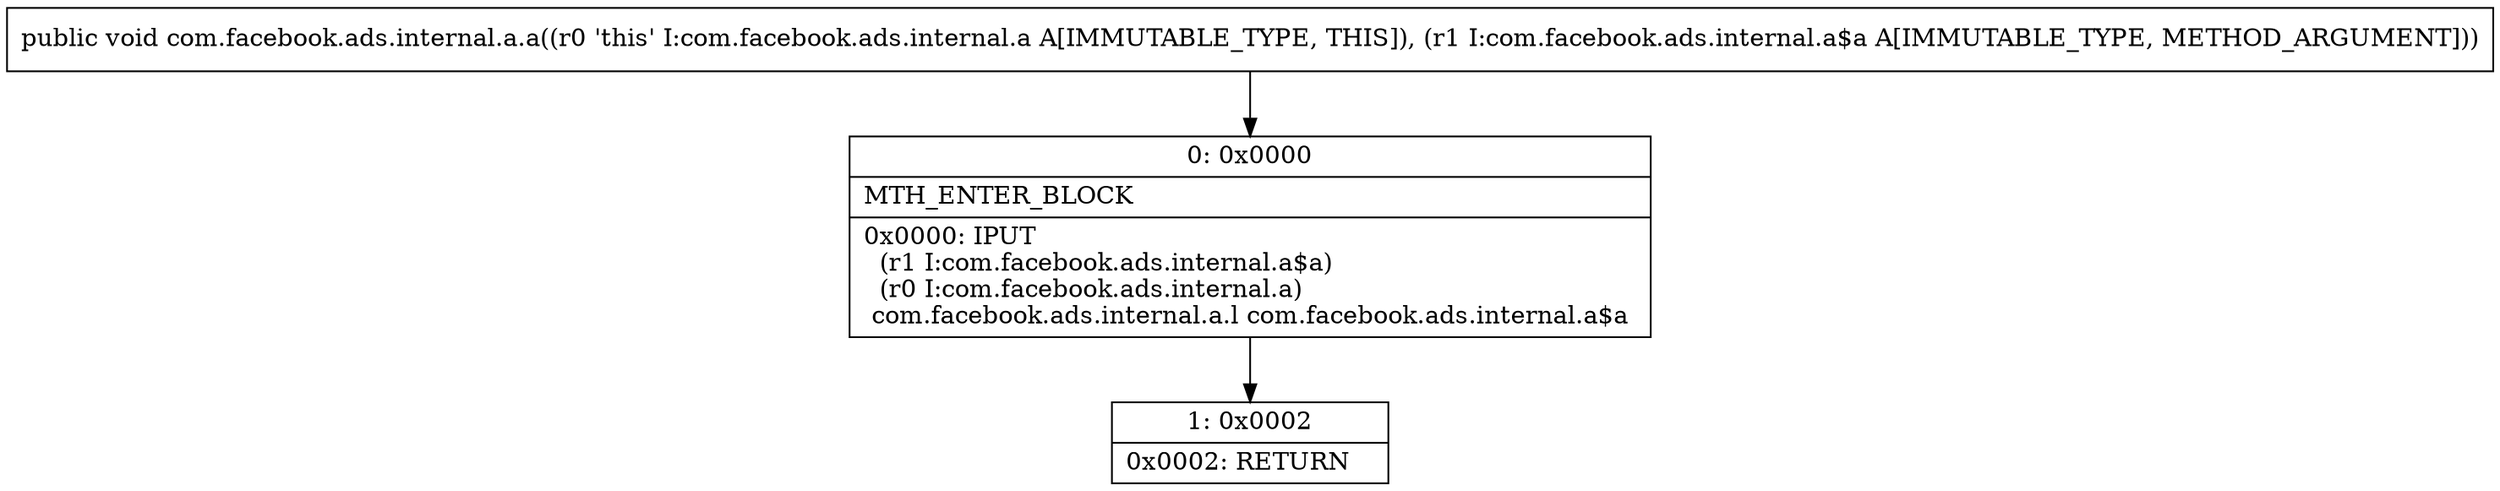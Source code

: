digraph "CFG forcom.facebook.ads.internal.a.a(Lcom\/facebook\/ads\/internal\/a$a;)V" {
Node_0 [shape=record,label="{0\:\ 0x0000|MTH_ENTER_BLOCK\l|0x0000: IPUT  \l  (r1 I:com.facebook.ads.internal.a$a)\l  (r0 I:com.facebook.ads.internal.a)\l com.facebook.ads.internal.a.l com.facebook.ads.internal.a$a \l}"];
Node_1 [shape=record,label="{1\:\ 0x0002|0x0002: RETURN   \l}"];
MethodNode[shape=record,label="{public void com.facebook.ads.internal.a.a((r0 'this' I:com.facebook.ads.internal.a A[IMMUTABLE_TYPE, THIS]), (r1 I:com.facebook.ads.internal.a$a A[IMMUTABLE_TYPE, METHOD_ARGUMENT])) }"];
MethodNode -> Node_0;
Node_0 -> Node_1;
}

